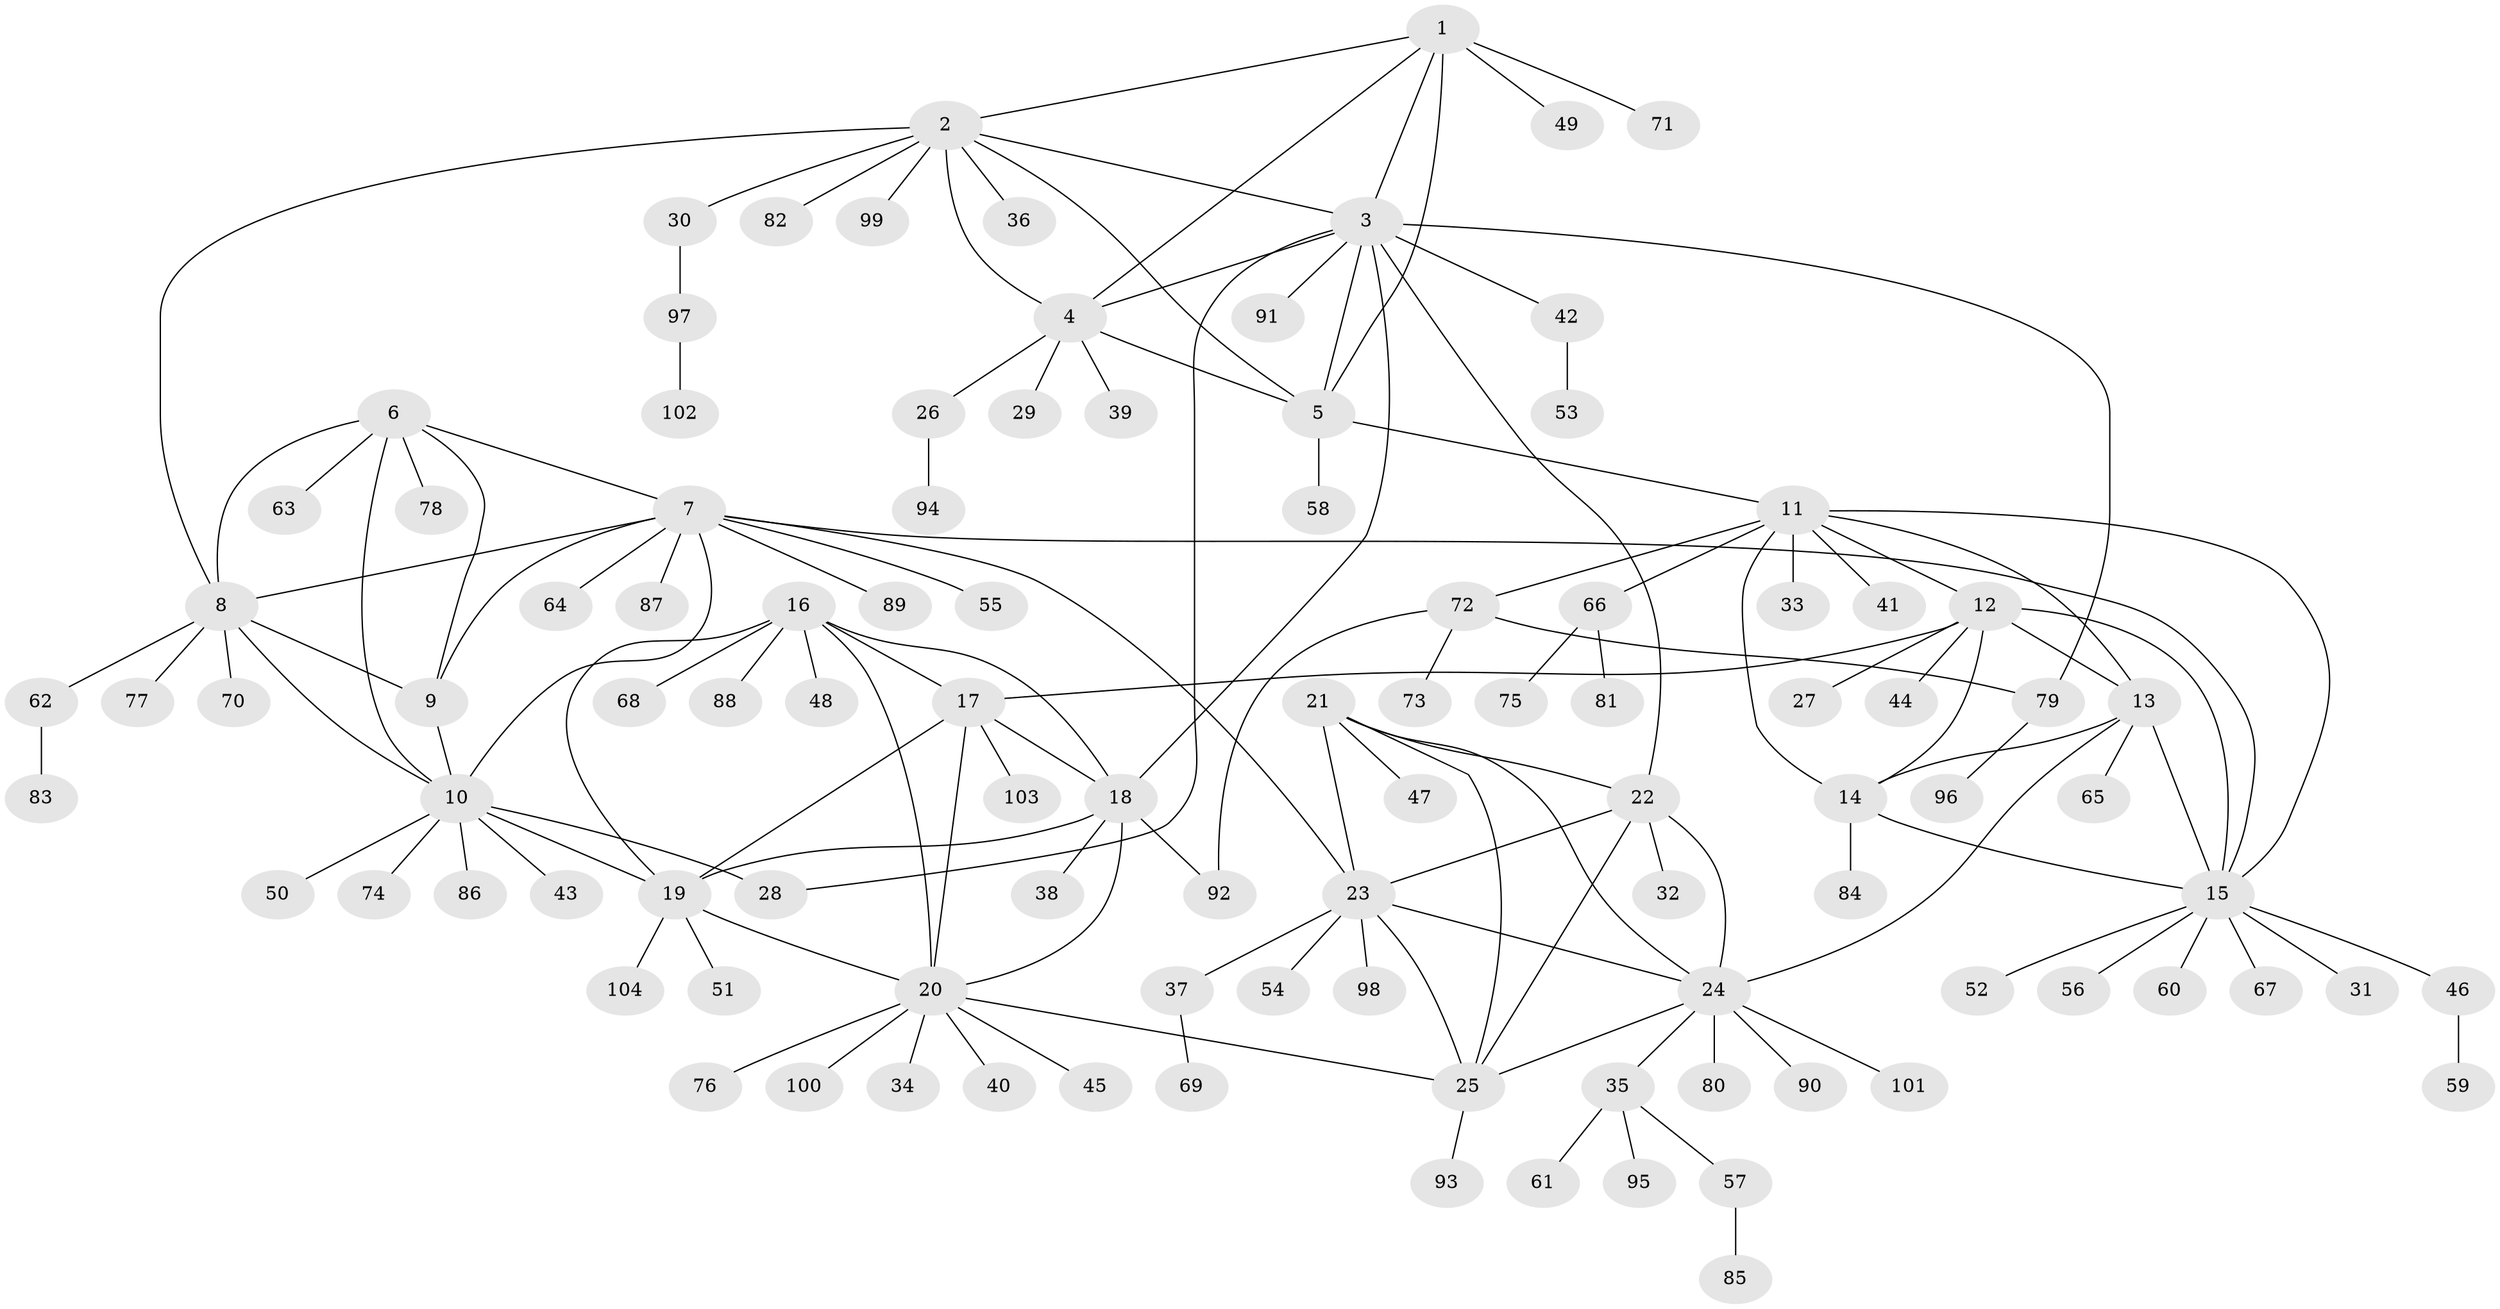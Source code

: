 // coarse degree distribution, {4: 0.0379746835443038, 10: 0.02531645569620253, 13: 0.0379746835443038, 5: 0.05063291139240506, 9: 0.02531645569620253, 3: 0.02531645569620253, 8: 0.012658227848101266, 6: 0.012658227848101266, 12: 0.012658227848101266, 2: 0.06329113924050633, 1: 0.6962025316455697}
// Generated by graph-tools (version 1.1) at 2025/52/02/27/25 19:52:18]
// undirected, 104 vertices, 142 edges
graph export_dot {
graph [start="1"]
  node [color=gray90,style=filled];
  1;
  2;
  3;
  4;
  5;
  6;
  7;
  8;
  9;
  10;
  11;
  12;
  13;
  14;
  15;
  16;
  17;
  18;
  19;
  20;
  21;
  22;
  23;
  24;
  25;
  26;
  27;
  28;
  29;
  30;
  31;
  32;
  33;
  34;
  35;
  36;
  37;
  38;
  39;
  40;
  41;
  42;
  43;
  44;
  45;
  46;
  47;
  48;
  49;
  50;
  51;
  52;
  53;
  54;
  55;
  56;
  57;
  58;
  59;
  60;
  61;
  62;
  63;
  64;
  65;
  66;
  67;
  68;
  69;
  70;
  71;
  72;
  73;
  74;
  75;
  76;
  77;
  78;
  79;
  80;
  81;
  82;
  83;
  84;
  85;
  86;
  87;
  88;
  89;
  90;
  91;
  92;
  93;
  94;
  95;
  96;
  97;
  98;
  99;
  100;
  101;
  102;
  103;
  104;
  1 -- 2;
  1 -- 3;
  1 -- 4;
  1 -- 5;
  1 -- 49;
  1 -- 71;
  2 -- 3;
  2 -- 4;
  2 -- 5;
  2 -- 8;
  2 -- 30;
  2 -- 36;
  2 -- 82;
  2 -- 99;
  3 -- 4;
  3 -- 5;
  3 -- 18;
  3 -- 22;
  3 -- 28;
  3 -- 42;
  3 -- 79;
  3 -- 91;
  4 -- 5;
  4 -- 26;
  4 -- 29;
  4 -- 39;
  5 -- 11;
  5 -- 58;
  6 -- 7;
  6 -- 8;
  6 -- 9;
  6 -- 10;
  6 -- 63;
  6 -- 78;
  7 -- 8;
  7 -- 9;
  7 -- 10;
  7 -- 15;
  7 -- 23;
  7 -- 55;
  7 -- 64;
  7 -- 87;
  7 -- 89;
  8 -- 9;
  8 -- 10;
  8 -- 62;
  8 -- 70;
  8 -- 77;
  9 -- 10;
  10 -- 19;
  10 -- 28;
  10 -- 43;
  10 -- 50;
  10 -- 74;
  10 -- 86;
  11 -- 12;
  11 -- 13;
  11 -- 14;
  11 -- 15;
  11 -- 33;
  11 -- 41;
  11 -- 66;
  11 -- 72;
  12 -- 13;
  12 -- 14;
  12 -- 15;
  12 -- 17;
  12 -- 27;
  12 -- 44;
  13 -- 14;
  13 -- 15;
  13 -- 24;
  13 -- 65;
  14 -- 15;
  14 -- 84;
  15 -- 31;
  15 -- 46;
  15 -- 52;
  15 -- 56;
  15 -- 60;
  15 -- 67;
  16 -- 17;
  16 -- 18;
  16 -- 19;
  16 -- 20;
  16 -- 48;
  16 -- 68;
  16 -- 88;
  17 -- 18;
  17 -- 19;
  17 -- 20;
  17 -- 103;
  18 -- 19;
  18 -- 20;
  18 -- 38;
  18 -- 92;
  19 -- 20;
  19 -- 51;
  19 -- 104;
  20 -- 25;
  20 -- 34;
  20 -- 40;
  20 -- 45;
  20 -- 76;
  20 -- 100;
  21 -- 22;
  21 -- 23;
  21 -- 24;
  21 -- 25;
  21 -- 47;
  22 -- 23;
  22 -- 24;
  22 -- 25;
  22 -- 32;
  23 -- 24;
  23 -- 25;
  23 -- 37;
  23 -- 54;
  23 -- 98;
  24 -- 25;
  24 -- 35;
  24 -- 80;
  24 -- 90;
  24 -- 101;
  25 -- 93;
  26 -- 94;
  30 -- 97;
  35 -- 57;
  35 -- 61;
  35 -- 95;
  37 -- 69;
  42 -- 53;
  46 -- 59;
  57 -- 85;
  62 -- 83;
  66 -- 75;
  66 -- 81;
  72 -- 73;
  72 -- 79;
  72 -- 92;
  79 -- 96;
  97 -- 102;
}
